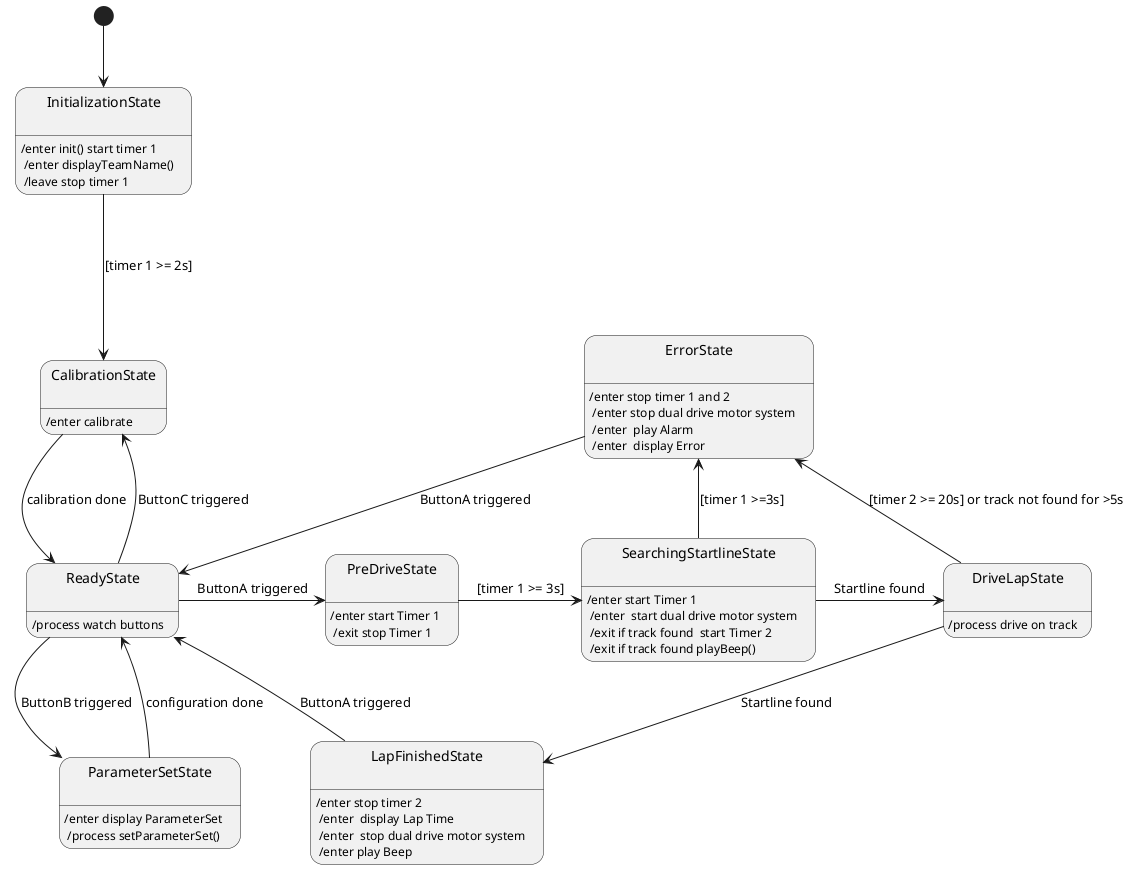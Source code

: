 @startuml stateDiagram
[*] --> State1

state State1 as "InitializationState\n": /enter init() start timer 1 \n /enter displayTeamName() \n /leave stop timer 1
state State2 as "ReadyState\n": /process watch buttons
state State3 as "CalibrationState\n": /enter calibrate
state State4 as "ParameterSetState\n": /enter display ParameterSet \n /process setParameterSet()
state State5 as "SearchingStartlineState\n": /enter start Timer 1 \n /enter  start dual drive motor system \n /exit if track found  start Timer 2\n /exit if track found playBeep()
state State6 as "DriveLapState\n": /process drive on track
state State7 as "LapFinishedState\n": /enter stop timer 2 \n /enter  display Lap Time \n /enter  stop dual drive motor system \n /enter play Beep
state State9 as "ErrorState\n": /enter stop timer 1 and 2 \n /enter stop dual drive motor system \n /enter  play Alarm \n /enter  display Error
state State10 as "PreDriveState\n": /enter start Timer 1 \n /exit stop Timer 1


State1 -down--> State3 : [timer 1 >= 2s]
State2 -up-> State3 : ButtonC triggered 
State2 -down-> State4 : ButtonB triggered
State2 -right-> State10 : ButtonA triggered
State10 -right-> State5 : [timer 1 >= 3s] 
State2 <-down- State3 : calibration done
State2 <-left- State4 : configuration done


State5 -right-> State6 : Startline found
State6 -down-> State7 : Startline found
State6 -up-> State9 : [timer 2 >= 20s] or track not found for >5s
State7 -down-> State2 : ButtonA triggered 
State5 --> State9 : [timer 1 >=3s]
State9 -down-> State2 : ButtonA triggered 
@enduml
